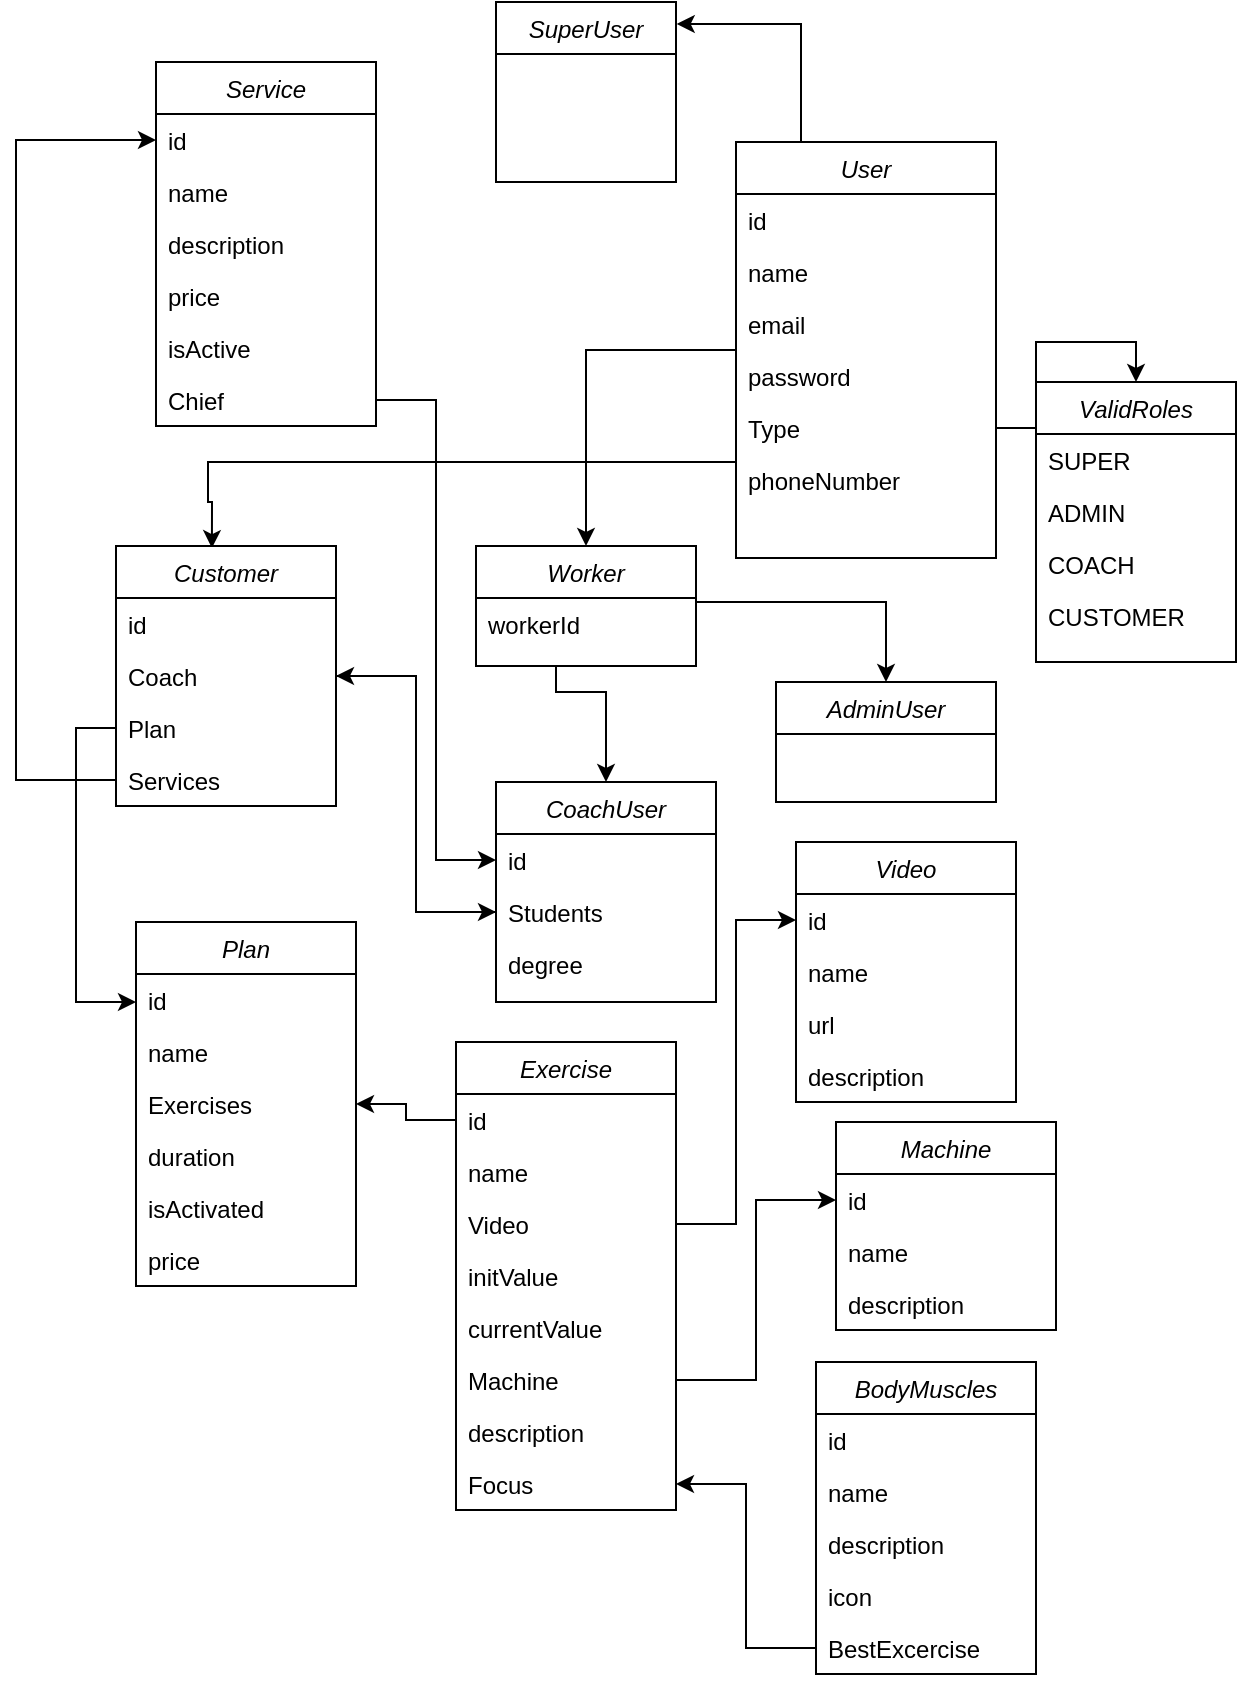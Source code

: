 <mxfile version="24.2.1" type="github">
  <diagram id="C5RBs43oDa-KdzZeNtuy" name="Page-1">
    <mxGraphModel dx="1082" dy="663" grid="1" gridSize="10" guides="1" tooltips="1" connect="1" arrows="1" fold="1" page="1" pageScale="1" pageWidth="827" pageHeight="1169" math="0" shadow="0">
      <root>
        <mxCell id="WIyWlLk6GJQsqaUBKTNV-0" />
        <mxCell id="WIyWlLk6GJQsqaUBKTNV-1" parent="WIyWlLk6GJQsqaUBKTNV-0" />
        <mxCell id="FB28DV6isReclNZKhIcv-99" style="edgeStyle=orthogonalEdgeStyle;rounded=0;orthogonalLoop=1;jettySize=auto;html=1;entryX=0.5;entryY=0;entryDx=0;entryDy=0;" edge="1" parent="WIyWlLk6GJQsqaUBKTNV-1" source="zkfFHV4jXpPFQw0GAbJ--0" target="FB28DV6isReclNZKhIcv-92">
          <mxGeometry relative="1" as="geometry" />
        </mxCell>
        <mxCell id="FB28DV6isReclNZKhIcv-118" style="edgeStyle=orthogonalEdgeStyle;rounded=0;orthogonalLoop=1;jettySize=auto;html=1;entryX=0.436;entryY=0.008;entryDx=0;entryDy=0;entryPerimeter=0;" edge="1" parent="WIyWlLk6GJQsqaUBKTNV-1" source="zkfFHV4jXpPFQw0GAbJ--0" target="FB28DV6isReclNZKhIcv-54">
          <mxGeometry relative="1" as="geometry">
            <mxPoint x="380" y="560" as="sourcePoint" />
            <mxPoint x="125" y="651" as="targetPoint" />
            <Array as="points">
              <mxPoint x="126" y="560" />
              <mxPoint x="126" y="580" />
              <mxPoint x="128" y="580" />
            </Array>
          </mxGeometry>
        </mxCell>
        <mxCell id="zkfFHV4jXpPFQw0GAbJ--0" value="User" style="swimlane;fontStyle=2;align=center;verticalAlign=top;childLayout=stackLayout;horizontal=1;startSize=26;horizontalStack=0;resizeParent=1;resizeLast=0;collapsible=1;marginBottom=0;rounded=0;shadow=0;strokeWidth=1;" parent="WIyWlLk6GJQsqaUBKTNV-1" vertex="1">
          <mxGeometry x="390" y="400" width="130" height="208" as="geometry">
            <mxRectangle x="270" y="400" width="160" height="26" as="alternateBounds" />
          </mxGeometry>
        </mxCell>
        <mxCell id="zkfFHV4jXpPFQw0GAbJ--1" value="id" style="text;align=left;verticalAlign=top;spacingLeft=4;spacingRight=4;overflow=hidden;rotatable=0;points=[[0,0.5],[1,0.5]];portConstraint=eastwest;" parent="zkfFHV4jXpPFQw0GAbJ--0" vertex="1">
          <mxGeometry y="26" width="130" height="26" as="geometry" />
        </mxCell>
        <mxCell id="zkfFHV4jXpPFQw0GAbJ--2" value="name" style="text;align=left;verticalAlign=top;spacingLeft=4;spacingRight=4;overflow=hidden;rotatable=0;points=[[0,0.5],[1,0.5]];portConstraint=eastwest;rounded=0;shadow=0;html=0;" parent="zkfFHV4jXpPFQw0GAbJ--0" vertex="1">
          <mxGeometry y="52" width="130" height="26" as="geometry" />
        </mxCell>
        <mxCell id="zkfFHV4jXpPFQw0GAbJ--3" value="email" style="text;align=left;verticalAlign=top;spacingLeft=4;spacingRight=4;overflow=hidden;rotatable=0;points=[[0,0.5],[1,0.5]];portConstraint=eastwest;rounded=0;shadow=0;html=0;" parent="zkfFHV4jXpPFQw0GAbJ--0" vertex="1">
          <mxGeometry y="78" width="130" height="26" as="geometry" />
        </mxCell>
        <mxCell id="FB28DV6isReclNZKhIcv-2" value="password" style="text;align=left;verticalAlign=top;spacingLeft=4;spacingRight=4;overflow=hidden;rotatable=0;points=[[0,0.5],[1,0.5]];portConstraint=eastwest;rounded=0;shadow=0;html=0;" vertex="1" parent="zkfFHV4jXpPFQw0GAbJ--0">
          <mxGeometry y="104" width="130" height="26" as="geometry" />
        </mxCell>
        <mxCell id="FB28DV6isReclNZKhIcv-1" value="Type" style="text;align=left;verticalAlign=top;spacingLeft=4;spacingRight=4;overflow=hidden;rotatable=0;points=[[0,0.5],[1,0.5]];portConstraint=eastwest;rounded=0;shadow=0;html=0;" vertex="1" parent="zkfFHV4jXpPFQw0GAbJ--0">
          <mxGeometry y="130" width="130" height="26" as="geometry" />
        </mxCell>
        <mxCell id="FB28DV6isReclNZKhIcv-31" value="phoneNumber" style="text;align=left;verticalAlign=top;spacingLeft=4;spacingRight=4;overflow=hidden;rotatable=0;points=[[0,0.5],[1,0.5]];portConstraint=eastwest;rounded=0;shadow=0;html=0;" vertex="1" parent="zkfFHV4jXpPFQw0GAbJ--0">
          <mxGeometry y="156" width="130" height="26" as="geometry" />
        </mxCell>
        <mxCell id="FB28DV6isReclNZKhIcv-4" value="ValidRoles" style="swimlane;fontStyle=2;align=center;verticalAlign=top;childLayout=stackLayout;horizontal=1;startSize=26;horizontalStack=0;resizeParent=1;resizeLast=0;collapsible=1;marginBottom=0;rounded=0;shadow=0;strokeWidth=1;" vertex="1" parent="WIyWlLk6GJQsqaUBKTNV-1">
          <mxGeometry x="540" y="520" width="100" height="140" as="geometry">
            <mxRectangle x="230" y="140" width="160" height="26" as="alternateBounds" />
          </mxGeometry>
        </mxCell>
        <mxCell id="FB28DV6isReclNZKhIcv-5" value="SUPER" style="text;align=left;verticalAlign=top;spacingLeft=4;spacingRight=4;overflow=hidden;rotatable=0;points=[[0,0.5],[1,0.5]];portConstraint=eastwest;" vertex="1" parent="FB28DV6isReclNZKhIcv-4">
          <mxGeometry y="26" width="100" height="26" as="geometry" />
        </mxCell>
        <mxCell id="FB28DV6isReclNZKhIcv-6" value="ADMIN" style="text;align=left;verticalAlign=top;spacingLeft=4;spacingRight=4;overflow=hidden;rotatable=0;points=[[0,0.5],[1,0.5]];portConstraint=eastwest;rounded=0;shadow=0;html=0;" vertex="1" parent="FB28DV6isReclNZKhIcv-4">
          <mxGeometry y="52" width="100" height="26" as="geometry" />
        </mxCell>
        <mxCell id="FB28DV6isReclNZKhIcv-7" value="COACH" style="text;align=left;verticalAlign=top;spacingLeft=4;spacingRight=4;overflow=hidden;rotatable=0;points=[[0,0.5],[1,0.5]];portConstraint=eastwest;rounded=0;shadow=0;html=0;" vertex="1" parent="FB28DV6isReclNZKhIcv-4">
          <mxGeometry y="78" width="100" height="26" as="geometry" />
        </mxCell>
        <mxCell id="FB28DV6isReclNZKhIcv-8" value="CUSTOMER" style="text;align=left;verticalAlign=top;spacingLeft=4;spacingRight=4;overflow=hidden;rotatable=0;points=[[0,0.5],[1,0.5]];portConstraint=eastwest;rounded=0;shadow=0;html=0;" vertex="1" parent="FB28DV6isReclNZKhIcv-4">
          <mxGeometry y="104" width="100" height="26" as="geometry" />
        </mxCell>
        <mxCell id="FB28DV6isReclNZKhIcv-13" value="Plan" style="swimlane;fontStyle=2;align=center;verticalAlign=top;childLayout=stackLayout;horizontal=1;startSize=26;horizontalStack=0;resizeParent=1;resizeLast=0;collapsible=1;marginBottom=0;rounded=0;shadow=0;strokeWidth=1;" vertex="1" parent="WIyWlLk6GJQsqaUBKTNV-1">
          <mxGeometry x="90" y="790" width="110" height="182" as="geometry">
            <mxRectangle x="230" y="140" width="160" height="26" as="alternateBounds" />
          </mxGeometry>
        </mxCell>
        <mxCell id="FB28DV6isReclNZKhIcv-14" value="id" style="text;align=left;verticalAlign=top;spacingLeft=4;spacingRight=4;overflow=hidden;rotatable=0;points=[[0,0.5],[1,0.5]];portConstraint=eastwest;" vertex="1" parent="FB28DV6isReclNZKhIcv-13">
          <mxGeometry y="26" width="110" height="26" as="geometry" />
        </mxCell>
        <mxCell id="FB28DV6isReclNZKhIcv-15" value="name" style="text;align=left;verticalAlign=top;spacingLeft=4;spacingRight=4;overflow=hidden;rotatable=0;points=[[0,0.5],[1,0.5]];portConstraint=eastwest;rounded=0;shadow=0;html=0;" vertex="1" parent="FB28DV6isReclNZKhIcv-13">
          <mxGeometry y="52" width="110" height="26" as="geometry" />
        </mxCell>
        <mxCell id="FB28DV6isReclNZKhIcv-16" value="Exercises" style="text;align=left;verticalAlign=top;spacingLeft=4;spacingRight=4;overflow=hidden;rotatable=0;points=[[0,0.5],[1,0.5]];portConstraint=eastwest;rounded=0;shadow=0;html=0;" vertex="1" parent="FB28DV6isReclNZKhIcv-13">
          <mxGeometry y="78" width="110" height="26" as="geometry" />
        </mxCell>
        <mxCell id="FB28DV6isReclNZKhIcv-17" value="duration " style="text;align=left;verticalAlign=top;spacingLeft=4;spacingRight=4;overflow=hidden;rotatable=0;points=[[0,0.5],[1,0.5]];portConstraint=eastwest;rounded=0;shadow=0;html=0;" vertex="1" parent="FB28DV6isReclNZKhIcv-13">
          <mxGeometry y="104" width="110" height="26" as="geometry" />
        </mxCell>
        <mxCell id="FB28DV6isReclNZKhIcv-18" value="isActivated" style="text;align=left;verticalAlign=top;spacingLeft=4;spacingRight=4;overflow=hidden;rotatable=0;points=[[0,0.5],[1,0.5]];portConstraint=eastwest;rounded=0;shadow=0;html=0;" vertex="1" parent="FB28DV6isReclNZKhIcv-13">
          <mxGeometry y="130" width="110" height="26" as="geometry" />
        </mxCell>
        <mxCell id="FB28DV6isReclNZKhIcv-119" value="price" style="text;align=left;verticalAlign=top;spacingLeft=4;spacingRight=4;overflow=hidden;rotatable=0;points=[[0,0.5],[1,0.5]];portConstraint=eastwest;rounded=0;shadow=0;html=0;" vertex="1" parent="FB28DV6isReclNZKhIcv-13">
          <mxGeometry y="156" width="110" height="26" as="geometry" />
        </mxCell>
        <mxCell id="FB28DV6isReclNZKhIcv-23" value="Exercise" style="swimlane;fontStyle=2;align=center;verticalAlign=top;childLayout=stackLayout;horizontal=1;startSize=26;horizontalStack=0;resizeParent=1;resizeLast=0;collapsible=1;marginBottom=0;rounded=0;shadow=0;strokeWidth=1;" vertex="1" parent="WIyWlLk6GJQsqaUBKTNV-1">
          <mxGeometry x="250" y="850" width="110" height="234" as="geometry">
            <mxRectangle x="230" y="140" width="160" height="26" as="alternateBounds" />
          </mxGeometry>
        </mxCell>
        <mxCell id="FB28DV6isReclNZKhIcv-24" value="id" style="text;align=left;verticalAlign=top;spacingLeft=4;spacingRight=4;overflow=hidden;rotatable=0;points=[[0,0.5],[1,0.5]];portConstraint=eastwest;" vertex="1" parent="FB28DV6isReclNZKhIcv-23">
          <mxGeometry y="26" width="110" height="26" as="geometry" />
        </mxCell>
        <mxCell id="FB28DV6isReclNZKhIcv-25" value="name" style="text;align=left;verticalAlign=top;spacingLeft=4;spacingRight=4;overflow=hidden;rotatable=0;points=[[0,0.5],[1,0.5]];portConstraint=eastwest;rounded=0;shadow=0;html=0;" vertex="1" parent="FB28DV6isReclNZKhIcv-23">
          <mxGeometry y="52" width="110" height="26" as="geometry" />
        </mxCell>
        <mxCell id="FB28DV6isReclNZKhIcv-26" value="Video" style="text;align=left;verticalAlign=top;spacingLeft=4;spacingRight=4;overflow=hidden;rotatable=0;points=[[0,0.5],[1,0.5]];portConstraint=eastwest;rounded=0;shadow=0;html=0;" vertex="1" parent="FB28DV6isReclNZKhIcv-23">
          <mxGeometry y="78" width="110" height="26" as="geometry" />
        </mxCell>
        <mxCell id="FB28DV6isReclNZKhIcv-27" value="initValue" style="text;align=left;verticalAlign=top;spacingLeft=4;spacingRight=4;overflow=hidden;rotatable=0;points=[[0,0.5],[1,0.5]];portConstraint=eastwest;rounded=0;shadow=0;html=0;" vertex="1" parent="FB28DV6isReclNZKhIcv-23">
          <mxGeometry y="104" width="110" height="26" as="geometry" />
        </mxCell>
        <mxCell id="FB28DV6isReclNZKhIcv-28" value="currentValue" style="text;align=left;verticalAlign=top;spacingLeft=4;spacingRight=4;overflow=hidden;rotatable=0;points=[[0,0.5],[1,0.5]];portConstraint=eastwest;rounded=0;shadow=0;html=0;" vertex="1" parent="FB28DV6isReclNZKhIcv-23">
          <mxGeometry y="130" width="110" height="26" as="geometry" />
        </mxCell>
        <mxCell id="FB28DV6isReclNZKhIcv-29" value="Machine" style="text;align=left;verticalAlign=top;spacingLeft=4;spacingRight=4;overflow=hidden;rotatable=0;points=[[0,0.5],[1,0.5]];portConstraint=eastwest;rounded=0;shadow=0;html=0;" vertex="1" parent="FB28DV6isReclNZKhIcv-23">
          <mxGeometry y="156" width="110" height="26" as="geometry" />
        </mxCell>
        <mxCell id="FB28DV6isReclNZKhIcv-120" value="description" style="text;align=left;verticalAlign=top;spacingLeft=4;spacingRight=4;overflow=hidden;rotatable=0;points=[[0,0.5],[1,0.5]];portConstraint=eastwest;rounded=0;shadow=0;html=0;" vertex="1" parent="FB28DV6isReclNZKhIcv-23">
          <mxGeometry y="182" width="110" height="26" as="geometry" />
        </mxCell>
        <mxCell id="FB28DV6isReclNZKhIcv-121" value="Focus" style="text;align=left;verticalAlign=top;spacingLeft=4;spacingRight=4;overflow=hidden;rotatable=0;points=[[0,0.5],[1,0.5]];portConstraint=eastwest;rounded=0;shadow=0;html=0;" vertex="1" parent="FB28DV6isReclNZKhIcv-23">
          <mxGeometry y="208" width="110" height="26" as="geometry" />
        </mxCell>
        <mxCell id="FB28DV6isReclNZKhIcv-33" value="SuperUser" style="swimlane;fontStyle=2;align=center;verticalAlign=top;childLayout=stackLayout;horizontal=1;startSize=26;horizontalStack=0;resizeParent=1;resizeLast=0;collapsible=1;marginBottom=0;rounded=0;shadow=0;strokeWidth=1;" vertex="1" parent="WIyWlLk6GJQsqaUBKTNV-1">
          <mxGeometry x="270" y="330" width="90" height="90" as="geometry">
            <mxRectangle x="230" y="140" width="160" height="26" as="alternateBounds" />
          </mxGeometry>
        </mxCell>
        <mxCell id="FB28DV6isReclNZKhIcv-40" value="AdminUser" style="swimlane;fontStyle=2;align=center;verticalAlign=top;childLayout=stackLayout;horizontal=1;startSize=26;horizontalStack=0;resizeParent=1;resizeLast=0;collapsible=1;marginBottom=0;rounded=0;shadow=0;strokeWidth=1;" vertex="1" parent="WIyWlLk6GJQsqaUBKTNV-1">
          <mxGeometry x="410" y="670" width="110" height="60" as="geometry">
            <mxRectangle x="230" y="140" width="160" height="26" as="alternateBounds" />
          </mxGeometry>
        </mxCell>
        <mxCell id="FB28DV6isReclNZKhIcv-47" value="CoachUser" style="swimlane;fontStyle=2;align=center;verticalAlign=top;childLayout=stackLayout;horizontal=1;startSize=26;horizontalStack=0;resizeParent=1;resizeLast=0;collapsible=1;marginBottom=0;rounded=0;shadow=0;strokeWidth=1;" vertex="1" parent="WIyWlLk6GJQsqaUBKTNV-1">
          <mxGeometry x="270" y="720" width="110" height="110" as="geometry">
            <mxRectangle x="230" y="140" width="160" height="26" as="alternateBounds" />
          </mxGeometry>
        </mxCell>
        <mxCell id="FB28DV6isReclNZKhIcv-48" value="id" style="text;align=left;verticalAlign=top;spacingLeft=4;spacingRight=4;overflow=hidden;rotatable=0;points=[[0,0.5],[1,0.5]];portConstraint=eastwest;" vertex="1" parent="FB28DV6isReclNZKhIcv-47">
          <mxGeometry y="26" width="110" height="26" as="geometry" />
        </mxCell>
        <mxCell id="FB28DV6isReclNZKhIcv-49" value="Students" style="text;align=left;verticalAlign=top;spacingLeft=4;spacingRight=4;overflow=hidden;rotatable=0;points=[[0,0.5],[1,0.5]];portConstraint=eastwest;rounded=0;shadow=0;html=0;" vertex="1" parent="FB28DV6isReclNZKhIcv-47">
          <mxGeometry y="52" width="110" height="26" as="geometry" />
        </mxCell>
        <mxCell id="FB28DV6isReclNZKhIcv-84" value="degree" style="text;align=left;verticalAlign=top;spacingLeft=4;spacingRight=4;overflow=hidden;rotatable=0;points=[[0,0.5],[1,0.5]];portConstraint=eastwest;rounded=0;shadow=0;html=0;" vertex="1" parent="FB28DV6isReclNZKhIcv-47">
          <mxGeometry y="78" width="110" height="26" as="geometry" />
        </mxCell>
        <mxCell id="FB28DV6isReclNZKhIcv-54" value="Customer" style="swimlane;fontStyle=2;align=center;verticalAlign=top;childLayout=stackLayout;horizontal=1;startSize=26;horizontalStack=0;resizeParent=1;resizeLast=0;collapsible=1;marginBottom=0;rounded=0;shadow=0;strokeWidth=1;" vertex="1" parent="WIyWlLk6GJQsqaUBKTNV-1">
          <mxGeometry x="80" y="602" width="110" height="130" as="geometry">
            <mxRectangle x="230" y="140" width="160" height="26" as="alternateBounds" />
          </mxGeometry>
        </mxCell>
        <mxCell id="FB28DV6isReclNZKhIcv-55" value="id" style="text;align=left;verticalAlign=top;spacingLeft=4;spacingRight=4;overflow=hidden;rotatable=0;points=[[0,0.5],[1,0.5]];portConstraint=eastwest;" vertex="1" parent="FB28DV6isReclNZKhIcv-54">
          <mxGeometry y="26" width="110" height="26" as="geometry" />
        </mxCell>
        <mxCell id="FB28DV6isReclNZKhIcv-57" value="Coach" style="text;align=left;verticalAlign=top;spacingLeft=4;spacingRight=4;overflow=hidden;rotatable=0;points=[[0,0.5],[1,0.5]];portConstraint=eastwest;rounded=0;shadow=0;html=0;" vertex="1" parent="FB28DV6isReclNZKhIcv-54">
          <mxGeometry y="52" width="110" height="26" as="geometry" />
        </mxCell>
        <mxCell id="FB28DV6isReclNZKhIcv-67" value="Plan" style="text;align=left;verticalAlign=top;spacingLeft=4;spacingRight=4;overflow=hidden;rotatable=0;points=[[0,0.5],[1,0.5]];portConstraint=eastwest;rounded=0;shadow=0;html=0;" vertex="1" parent="FB28DV6isReclNZKhIcv-54">
          <mxGeometry y="78" width="110" height="26" as="geometry" />
        </mxCell>
        <mxCell id="FB28DV6isReclNZKhIcv-72" style="edgeStyle=orthogonalEdgeStyle;rounded=0;orthogonalLoop=1;jettySize=auto;html=1;exitX=1;exitY=0.5;exitDx=0;exitDy=0;" edge="1" parent="FB28DV6isReclNZKhIcv-54" source="FB28DV6isReclNZKhIcv-57" target="FB28DV6isReclNZKhIcv-57">
          <mxGeometry relative="1" as="geometry" />
        </mxCell>
        <mxCell id="FB28DV6isReclNZKhIcv-107" value="Services" style="text;align=left;verticalAlign=top;spacingLeft=4;spacingRight=4;overflow=hidden;rotatable=0;points=[[0,0.5],[1,0.5]];portConstraint=eastwest;rounded=0;shadow=0;html=0;" vertex="1" parent="FB28DV6isReclNZKhIcv-54">
          <mxGeometry y="104" width="110" height="26" as="geometry" />
        </mxCell>
        <mxCell id="FB28DV6isReclNZKhIcv-63" style="edgeStyle=orthogonalEdgeStyle;rounded=0;orthogonalLoop=1;jettySize=auto;html=1;exitX=0.25;exitY=0;exitDx=0;exitDy=0;entryX=1.004;entryY=0.122;entryDx=0;entryDy=0;entryPerimeter=0;" edge="1" parent="WIyWlLk6GJQsqaUBKTNV-1" source="zkfFHV4jXpPFQw0GAbJ--0" target="FB28DV6isReclNZKhIcv-33">
          <mxGeometry relative="1" as="geometry" />
        </mxCell>
        <mxCell id="FB28DV6isReclNZKhIcv-65" style="edgeStyle=orthogonalEdgeStyle;rounded=0;orthogonalLoop=1;jettySize=auto;html=1;exitX=1;exitY=0.5;exitDx=0;exitDy=0;entryX=0.5;entryY=0;entryDx=0;entryDy=0;" edge="1" parent="WIyWlLk6GJQsqaUBKTNV-1" source="FB28DV6isReclNZKhIcv-1" target="FB28DV6isReclNZKhIcv-4">
          <mxGeometry relative="1" as="geometry" />
        </mxCell>
        <mxCell id="FB28DV6isReclNZKhIcv-73" style="edgeStyle=orthogonalEdgeStyle;rounded=0;orthogonalLoop=1;jettySize=auto;html=1;exitX=0;exitY=0.5;exitDx=0;exitDy=0;" edge="1" parent="WIyWlLk6GJQsqaUBKTNV-1" source="FB28DV6isReclNZKhIcv-67" target="FB28DV6isReclNZKhIcv-14">
          <mxGeometry relative="1" as="geometry">
            <Array as="points">
              <mxPoint x="60" y="693" />
              <mxPoint x="60" y="830" />
            </Array>
          </mxGeometry>
        </mxCell>
        <mxCell id="FB28DV6isReclNZKhIcv-79" style="edgeStyle=orthogonalEdgeStyle;rounded=0;orthogonalLoop=1;jettySize=auto;html=1;exitX=0;exitY=0.5;exitDx=0;exitDy=0;" edge="1" parent="WIyWlLk6GJQsqaUBKTNV-1" source="FB28DV6isReclNZKhIcv-24" target="FB28DV6isReclNZKhIcv-16">
          <mxGeometry relative="1" as="geometry" />
        </mxCell>
        <mxCell id="FB28DV6isReclNZKhIcv-100" style="edgeStyle=orthogonalEdgeStyle;rounded=0;orthogonalLoop=1;jettySize=auto;html=1;entryX=0.5;entryY=0;entryDx=0;entryDy=0;" edge="1" parent="WIyWlLk6GJQsqaUBKTNV-1" source="FB28DV6isReclNZKhIcv-92" target="FB28DV6isReclNZKhIcv-40">
          <mxGeometry relative="1" as="geometry">
            <Array as="points">
              <mxPoint x="465" y="630" />
            </Array>
          </mxGeometry>
        </mxCell>
        <mxCell id="FB28DV6isReclNZKhIcv-101" style="edgeStyle=orthogonalEdgeStyle;rounded=0;orthogonalLoop=1;jettySize=auto;html=1;entryX=0.5;entryY=0;entryDx=0;entryDy=0;" edge="1" parent="WIyWlLk6GJQsqaUBKTNV-1" source="FB28DV6isReclNZKhIcv-92" target="FB28DV6isReclNZKhIcv-47">
          <mxGeometry relative="1" as="geometry">
            <Array as="points">
              <mxPoint x="300" y="675" />
              <mxPoint x="325" y="675" />
            </Array>
          </mxGeometry>
        </mxCell>
        <mxCell id="FB28DV6isReclNZKhIcv-92" value="Worker" style="swimlane;fontStyle=2;align=center;verticalAlign=top;childLayout=stackLayout;horizontal=1;startSize=26;horizontalStack=0;resizeParent=1;resizeLast=0;collapsible=1;marginBottom=0;rounded=0;shadow=0;strokeWidth=1;" vertex="1" parent="WIyWlLk6GJQsqaUBKTNV-1">
          <mxGeometry x="260" y="602" width="110" height="60" as="geometry">
            <mxRectangle x="230" y="140" width="160" height="26" as="alternateBounds" />
          </mxGeometry>
        </mxCell>
        <mxCell id="FB28DV6isReclNZKhIcv-95" value="workerId" style="text;align=left;verticalAlign=top;spacingLeft=4;spacingRight=4;overflow=hidden;rotatable=0;points=[[0,0.5],[1,0.5]];portConstraint=eastwest;rounded=0;shadow=0;html=0;" vertex="1" parent="FB28DV6isReclNZKhIcv-92">
          <mxGeometry y="26" width="110" height="26" as="geometry" />
        </mxCell>
        <mxCell id="FB28DV6isReclNZKhIcv-97" style="edgeStyle=orthogonalEdgeStyle;rounded=0;orthogonalLoop=1;jettySize=auto;html=1;" edge="1" parent="WIyWlLk6GJQsqaUBKTNV-1" source="FB28DV6isReclNZKhIcv-49" target="FB28DV6isReclNZKhIcv-57">
          <mxGeometry relative="1" as="geometry" />
        </mxCell>
        <mxCell id="FB28DV6isReclNZKhIcv-98" style="edgeStyle=orthogonalEdgeStyle;rounded=0;orthogonalLoop=1;jettySize=auto;html=1;entryX=0;entryY=0.5;entryDx=0;entryDy=0;" edge="1" parent="WIyWlLk6GJQsqaUBKTNV-1" source="FB28DV6isReclNZKhIcv-57" target="FB28DV6isReclNZKhIcv-49">
          <mxGeometry relative="1" as="geometry" />
        </mxCell>
        <mxCell id="FB28DV6isReclNZKhIcv-108" value="Service" style="swimlane;fontStyle=2;align=center;verticalAlign=top;childLayout=stackLayout;horizontal=1;startSize=26;horizontalStack=0;resizeParent=1;resizeLast=0;collapsible=1;marginBottom=0;rounded=0;shadow=0;strokeWidth=1;" vertex="1" parent="WIyWlLk6GJQsqaUBKTNV-1">
          <mxGeometry x="100" y="360" width="110" height="182" as="geometry">
            <mxRectangle x="230" y="140" width="160" height="26" as="alternateBounds" />
          </mxGeometry>
        </mxCell>
        <mxCell id="FB28DV6isReclNZKhIcv-109" value="id" style="text;align=left;verticalAlign=top;spacingLeft=4;spacingRight=4;overflow=hidden;rotatable=0;points=[[0,0.5],[1,0.5]];portConstraint=eastwest;" vertex="1" parent="FB28DV6isReclNZKhIcv-108">
          <mxGeometry y="26" width="110" height="26" as="geometry" />
        </mxCell>
        <mxCell id="FB28DV6isReclNZKhIcv-110" value="name" style="text;align=left;verticalAlign=top;spacingLeft=4;spacingRight=4;overflow=hidden;rotatable=0;points=[[0,0.5],[1,0.5]];portConstraint=eastwest;rounded=0;shadow=0;html=0;" vertex="1" parent="FB28DV6isReclNZKhIcv-108">
          <mxGeometry y="52" width="110" height="26" as="geometry" />
        </mxCell>
        <mxCell id="FB28DV6isReclNZKhIcv-111" value="description" style="text;align=left;verticalAlign=top;spacingLeft=4;spacingRight=4;overflow=hidden;rotatable=0;points=[[0,0.5],[1,0.5]];portConstraint=eastwest;rounded=0;shadow=0;html=0;" vertex="1" parent="FB28DV6isReclNZKhIcv-108">
          <mxGeometry y="78" width="110" height="26" as="geometry" />
        </mxCell>
        <mxCell id="FB28DV6isReclNZKhIcv-112" style="edgeStyle=orthogonalEdgeStyle;rounded=0;orthogonalLoop=1;jettySize=auto;html=1;exitX=1;exitY=0.5;exitDx=0;exitDy=0;" edge="1" parent="FB28DV6isReclNZKhIcv-108" source="FB28DV6isReclNZKhIcv-110" target="FB28DV6isReclNZKhIcv-110">
          <mxGeometry relative="1" as="geometry" />
        </mxCell>
        <mxCell id="FB28DV6isReclNZKhIcv-113" value="price" style="text;align=left;verticalAlign=top;spacingLeft=4;spacingRight=4;overflow=hidden;rotatable=0;points=[[0,0.5],[1,0.5]];portConstraint=eastwest;rounded=0;shadow=0;html=0;" vertex="1" parent="FB28DV6isReclNZKhIcv-108">
          <mxGeometry y="104" width="110" height="26" as="geometry" />
        </mxCell>
        <mxCell id="FB28DV6isReclNZKhIcv-114" value="isActive" style="text;align=left;verticalAlign=top;spacingLeft=4;spacingRight=4;overflow=hidden;rotatable=0;points=[[0,0.5],[1,0.5]];portConstraint=eastwest;rounded=0;shadow=0;html=0;" vertex="1" parent="FB28DV6isReclNZKhIcv-108">
          <mxGeometry y="130" width="110" height="26" as="geometry" />
        </mxCell>
        <mxCell id="FB28DV6isReclNZKhIcv-115" value="Chief" style="text;align=left;verticalAlign=top;spacingLeft=4;spacingRight=4;overflow=hidden;rotatable=0;points=[[0,0.5],[1,0.5]];portConstraint=eastwest;rounded=0;shadow=0;html=0;" vertex="1" parent="FB28DV6isReclNZKhIcv-108">
          <mxGeometry y="156" width="110" height="26" as="geometry" />
        </mxCell>
        <mxCell id="FB28DV6isReclNZKhIcv-116" style="edgeStyle=orthogonalEdgeStyle;rounded=0;orthogonalLoop=1;jettySize=auto;html=1;entryX=0;entryY=0.5;entryDx=0;entryDy=0;" edge="1" parent="WIyWlLk6GJQsqaUBKTNV-1" source="FB28DV6isReclNZKhIcv-107" target="FB28DV6isReclNZKhIcv-109">
          <mxGeometry relative="1" as="geometry">
            <Array as="points">
              <mxPoint x="30" y="719" />
              <mxPoint x="30" y="399" />
            </Array>
          </mxGeometry>
        </mxCell>
        <mxCell id="FB28DV6isReclNZKhIcv-117" style="edgeStyle=orthogonalEdgeStyle;rounded=0;orthogonalLoop=1;jettySize=auto;html=1;" edge="1" parent="WIyWlLk6GJQsqaUBKTNV-1" source="FB28DV6isReclNZKhIcv-115" target="FB28DV6isReclNZKhIcv-48">
          <mxGeometry relative="1" as="geometry" />
        </mxCell>
        <mxCell id="FB28DV6isReclNZKhIcv-122" value="Video" style="swimlane;fontStyle=2;align=center;verticalAlign=top;childLayout=stackLayout;horizontal=1;startSize=26;horizontalStack=0;resizeParent=1;resizeLast=0;collapsible=1;marginBottom=0;rounded=0;shadow=0;strokeWidth=1;" vertex="1" parent="WIyWlLk6GJQsqaUBKTNV-1">
          <mxGeometry x="420" y="750" width="110" height="130" as="geometry">
            <mxRectangle x="230" y="140" width="160" height="26" as="alternateBounds" />
          </mxGeometry>
        </mxCell>
        <mxCell id="FB28DV6isReclNZKhIcv-125" value="id" style="text;align=left;verticalAlign=top;spacingLeft=4;spacingRight=4;overflow=hidden;rotatable=0;points=[[0,0.5],[1,0.5]];portConstraint=eastwest;rounded=0;shadow=0;html=0;" vertex="1" parent="FB28DV6isReclNZKhIcv-122">
          <mxGeometry y="26" width="110" height="26" as="geometry" />
        </mxCell>
        <mxCell id="FB28DV6isReclNZKhIcv-126" value="name" style="text;align=left;verticalAlign=top;spacingLeft=4;spacingRight=4;overflow=hidden;rotatable=0;points=[[0,0.5],[1,0.5]];portConstraint=eastwest;rounded=0;shadow=0;html=0;" vertex="1" parent="FB28DV6isReclNZKhIcv-122">
          <mxGeometry y="52" width="110" height="26" as="geometry" />
        </mxCell>
        <mxCell id="FB28DV6isReclNZKhIcv-127" value="url" style="text;align=left;verticalAlign=top;spacingLeft=4;spacingRight=4;overflow=hidden;rotatable=0;points=[[0,0.5],[1,0.5]];portConstraint=eastwest;rounded=0;shadow=0;html=0;" vertex="1" parent="FB28DV6isReclNZKhIcv-122">
          <mxGeometry y="78" width="110" height="26" as="geometry" />
        </mxCell>
        <mxCell id="FB28DV6isReclNZKhIcv-134" value="description" style="text;align=left;verticalAlign=top;spacingLeft=4;spacingRight=4;overflow=hidden;rotatable=0;points=[[0,0.5],[1,0.5]];portConstraint=eastwest;rounded=0;shadow=0;html=0;" vertex="1" parent="FB28DV6isReclNZKhIcv-122">
          <mxGeometry y="104" width="110" height="26" as="geometry" />
        </mxCell>
        <mxCell id="FB28DV6isReclNZKhIcv-123" value="BodyMuscles" style="swimlane;fontStyle=2;align=center;verticalAlign=top;childLayout=stackLayout;horizontal=1;startSize=26;horizontalStack=0;resizeParent=1;resizeLast=0;collapsible=1;marginBottom=0;rounded=0;shadow=0;strokeWidth=1;" vertex="1" parent="WIyWlLk6GJQsqaUBKTNV-1">
          <mxGeometry x="430" y="1010" width="110" height="156" as="geometry">
            <mxRectangle x="230" y="140" width="160" height="26" as="alternateBounds" />
          </mxGeometry>
        </mxCell>
        <mxCell id="FB28DV6isReclNZKhIcv-135" value="id" style="text;align=left;verticalAlign=top;spacingLeft=4;spacingRight=4;overflow=hidden;rotatable=0;points=[[0,0.5],[1,0.5]];portConstraint=eastwest;rounded=0;shadow=0;html=0;" vertex="1" parent="FB28DV6isReclNZKhIcv-123">
          <mxGeometry y="26" width="110" height="26" as="geometry" />
        </mxCell>
        <mxCell id="FB28DV6isReclNZKhIcv-136" value="name" style="text;align=left;verticalAlign=top;spacingLeft=4;spacingRight=4;overflow=hidden;rotatable=0;points=[[0,0.5],[1,0.5]];portConstraint=eastwest;rounded=0;shadow=0;html=0;" vertex="1" parent="FB28DV6isReclNZKhIcv-123">
          <mxGeometry y="52" width="110" height="26" as="geometry" />
        </mxCell>
        <mxCell id="FB28DV6isReclNZKhIcv-140" value="description" style="text;align=left;verticalAlign=top;spacingLeft=4;spacingRight=4;overflow=hidden;rotatable=0;points=[[0,0.5],[1,0.5]];portConstraint=eastwest;rounded=0;shadow=0;html=0;" vertex="1" parent="FB28DV6isReclNZKhIcv-123">
          <mxGeometry y="78" width="110" height="26" as="geometry" />
        </mxCell>
        <mxCell id="FB28DV6isReclNZKhIcv-141" value="icon" style="text;align=left;verticalAlign=top;spacingLeft=4;spacingRight=4;overflow=hidden;rotatable=0;points=[[0,0.5],[1,0.5]];portConstraint=eastwest;rounded=0;shadow=0;html=0;" vertex="1" parent="FB28DV6isReclNZKhIcv-123">
          <mxGeometry y="104" width="110" height="26" as="geometry" />
        </mxCell>
        <mxCell id="FB28DV6isReclNZKhIcv-144" value="BestExcercise" style="text;align=left;verticalAlign=top;spacingLeft=4;spacingRight=4;overflow=hidden;rotatable=0;points=[[0,0.5],[1,0.5]];portConstraint=eastwest;rounded=0;shadow=0;html=0;" vertex="1" parent="FB28DV6isReclNZKhIcv-123">
          <mxGeometry y="130" width="110" height="26" as="geometry" />
        </mxCell>
        <mxCell id="FB28DV6isReclNZKhIcv-124" value="Machine" style="swimlane;fontStyle=2;align=center;verticalAlign=top;childLayout=stackLayout;horizontal=1;startSize=26;horizontalStack=0;resizeParent=1;resizeLast=0;collapsible=1;marginBottom=0;rounded=0;shadow=0;strokeWidth=1;" vertex="1" parent="WIyWlLk6GJQsqaUBKTNV-1">
          <mxGeometry x="440" y="890" width="110" height="104" as="geometry">
            <mxRectangle x="230" y="140" width="160" height="26" as="alternateBounds" />
          </mxGeometry>
        </mxCell>
        <mxCell id="FB28DV6isReclNZKhIcv-128" value="id" style="text;align=left;verticalAlign=top;spacingLeft=4;spacingRight=4;overflow=hidden;rotatable=0;points=[[0,0.5],[1,0.5]];portConstraint=eastwest;rounded=0;shadow=0;html=0;" vertex="1" parent="FB28DV6isReclNZKhIcv-124">
          <mxGeometry y="26" width="110" height="26" as="geometry" />
        </mxCell>
        <mxCell id="FB28DV6isReclNZKhIcv-131" value="name" style="text;align=left;verticalAlign=top;spacingLeft=4;spacingRight=4;overflow=hidden;rotatable=0;points=[[0,0.5],[1,0.5]];portConstraint=eastwest;rounded=0;shadow=0;html=0;" vertex="1" parent="FB28DV6isReclNZKhIcv-124">
          <mxGeometry y="52" width="110" height="26" as="geometry" />
        </mxCell>
        <mxCell id="FB28DV6isReclNZKhIcv-132" value="description" style="text;align=left;verticalAlign=top;spacingLeft=4;spacingRight=4;overflow=hidden;rotatable=0;points=[[0,0.5],[1,0.5]];portConstraint=eastwest;rounded=0;shadow=0;html=0;" vertex="1" parent="FB28DV6isReclNZKhIcv-124">
          <mxGeometry y="78" width="110" height="26" as="geometry" />
        </mxCell>
        <mxCell id="FB28DV6isReclNZKhIcv-129" style="edgeStyle=orthogonalEdgeStyle;rounded=0;orthogonalLoop=1;jettySize=auto;html=1;entryX=0;entryY=0.5;entryDx=0;entryDy=0;" edge="1" parent="WIyWlLk6GJQsqaUBKTNV-1" source="FB28DV6isReclNZKhIcv-26" target="FB28DV6isReclNZKhIcv-125">
          <mxGeometry relative="1" as="geometry" />
        </mxCell>
        <mxCell id="FB28DV6isReclNZKhIcv-133" style="edgeStyle=orthogonalEdgeStyle;rounded=0;orthogonalLoop=1;jettySize=auto;html=1;entryX=0;entryY=0.5;entryDx=0;entryDy=0;" edge="1" parent="WIyWlLk6GJQsqaUBKTNV-1" source="FB28DV6isReclNZKhIcv-29" target="FB28DV6isReclNZKhIcv-128">
          <mxGeometry relative="1" as="geometry" />
        </mxCell>
        <mxCell id="FB28DV6isReclNZKhIcv-145" style="edgeStyle=orthogonalEdgeStyle;rounded=0;orthogonalLoop=1;jettySize=auto;html=1;" edge="1" parent="WIyWlLk6GJQsqaUBKTNV-1" source="FB28DV6isReclNZKhIcv-144" target="FB28DV6isReclNZKhIcv-121">
          <mxGeometry relative="1" as="geometry" />
        </mxCell>
      </root>
    </mxGraphModel>
  </diagram>
</mxfile>
